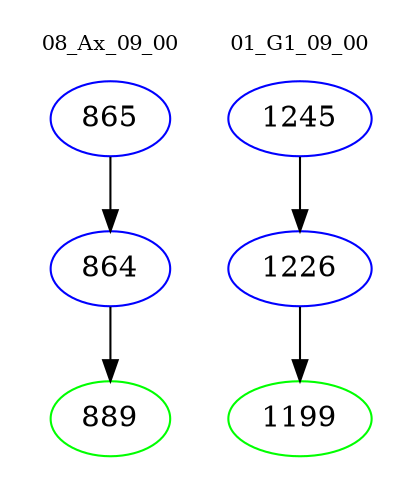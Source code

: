 digraph{
subgraph cluster_0 {
color = white
label = "08_Ax_09_00";
fontsize=10;
T0_865 [label="865", color="blue"]
T0_865 -> T0_864 [color="black"]
T0_864 [label="864", color="blue"]
T0_864 -> T0_889 [color="black"]
T0_889 [label="889", color="green"]
}
subgraph cluster_1 {
color = white
label = "01_G1_09_00";
fontsize=10;
T1_1245 [label="1245", color="blue"]
T1_1245 -> T1_1226 [color="black"]
T1_1226 [label="1226", color="blue"]
T1_1226 -> T1_1199 [color="black"]
T1_1199 [label="1199", color="green"]
}
}
